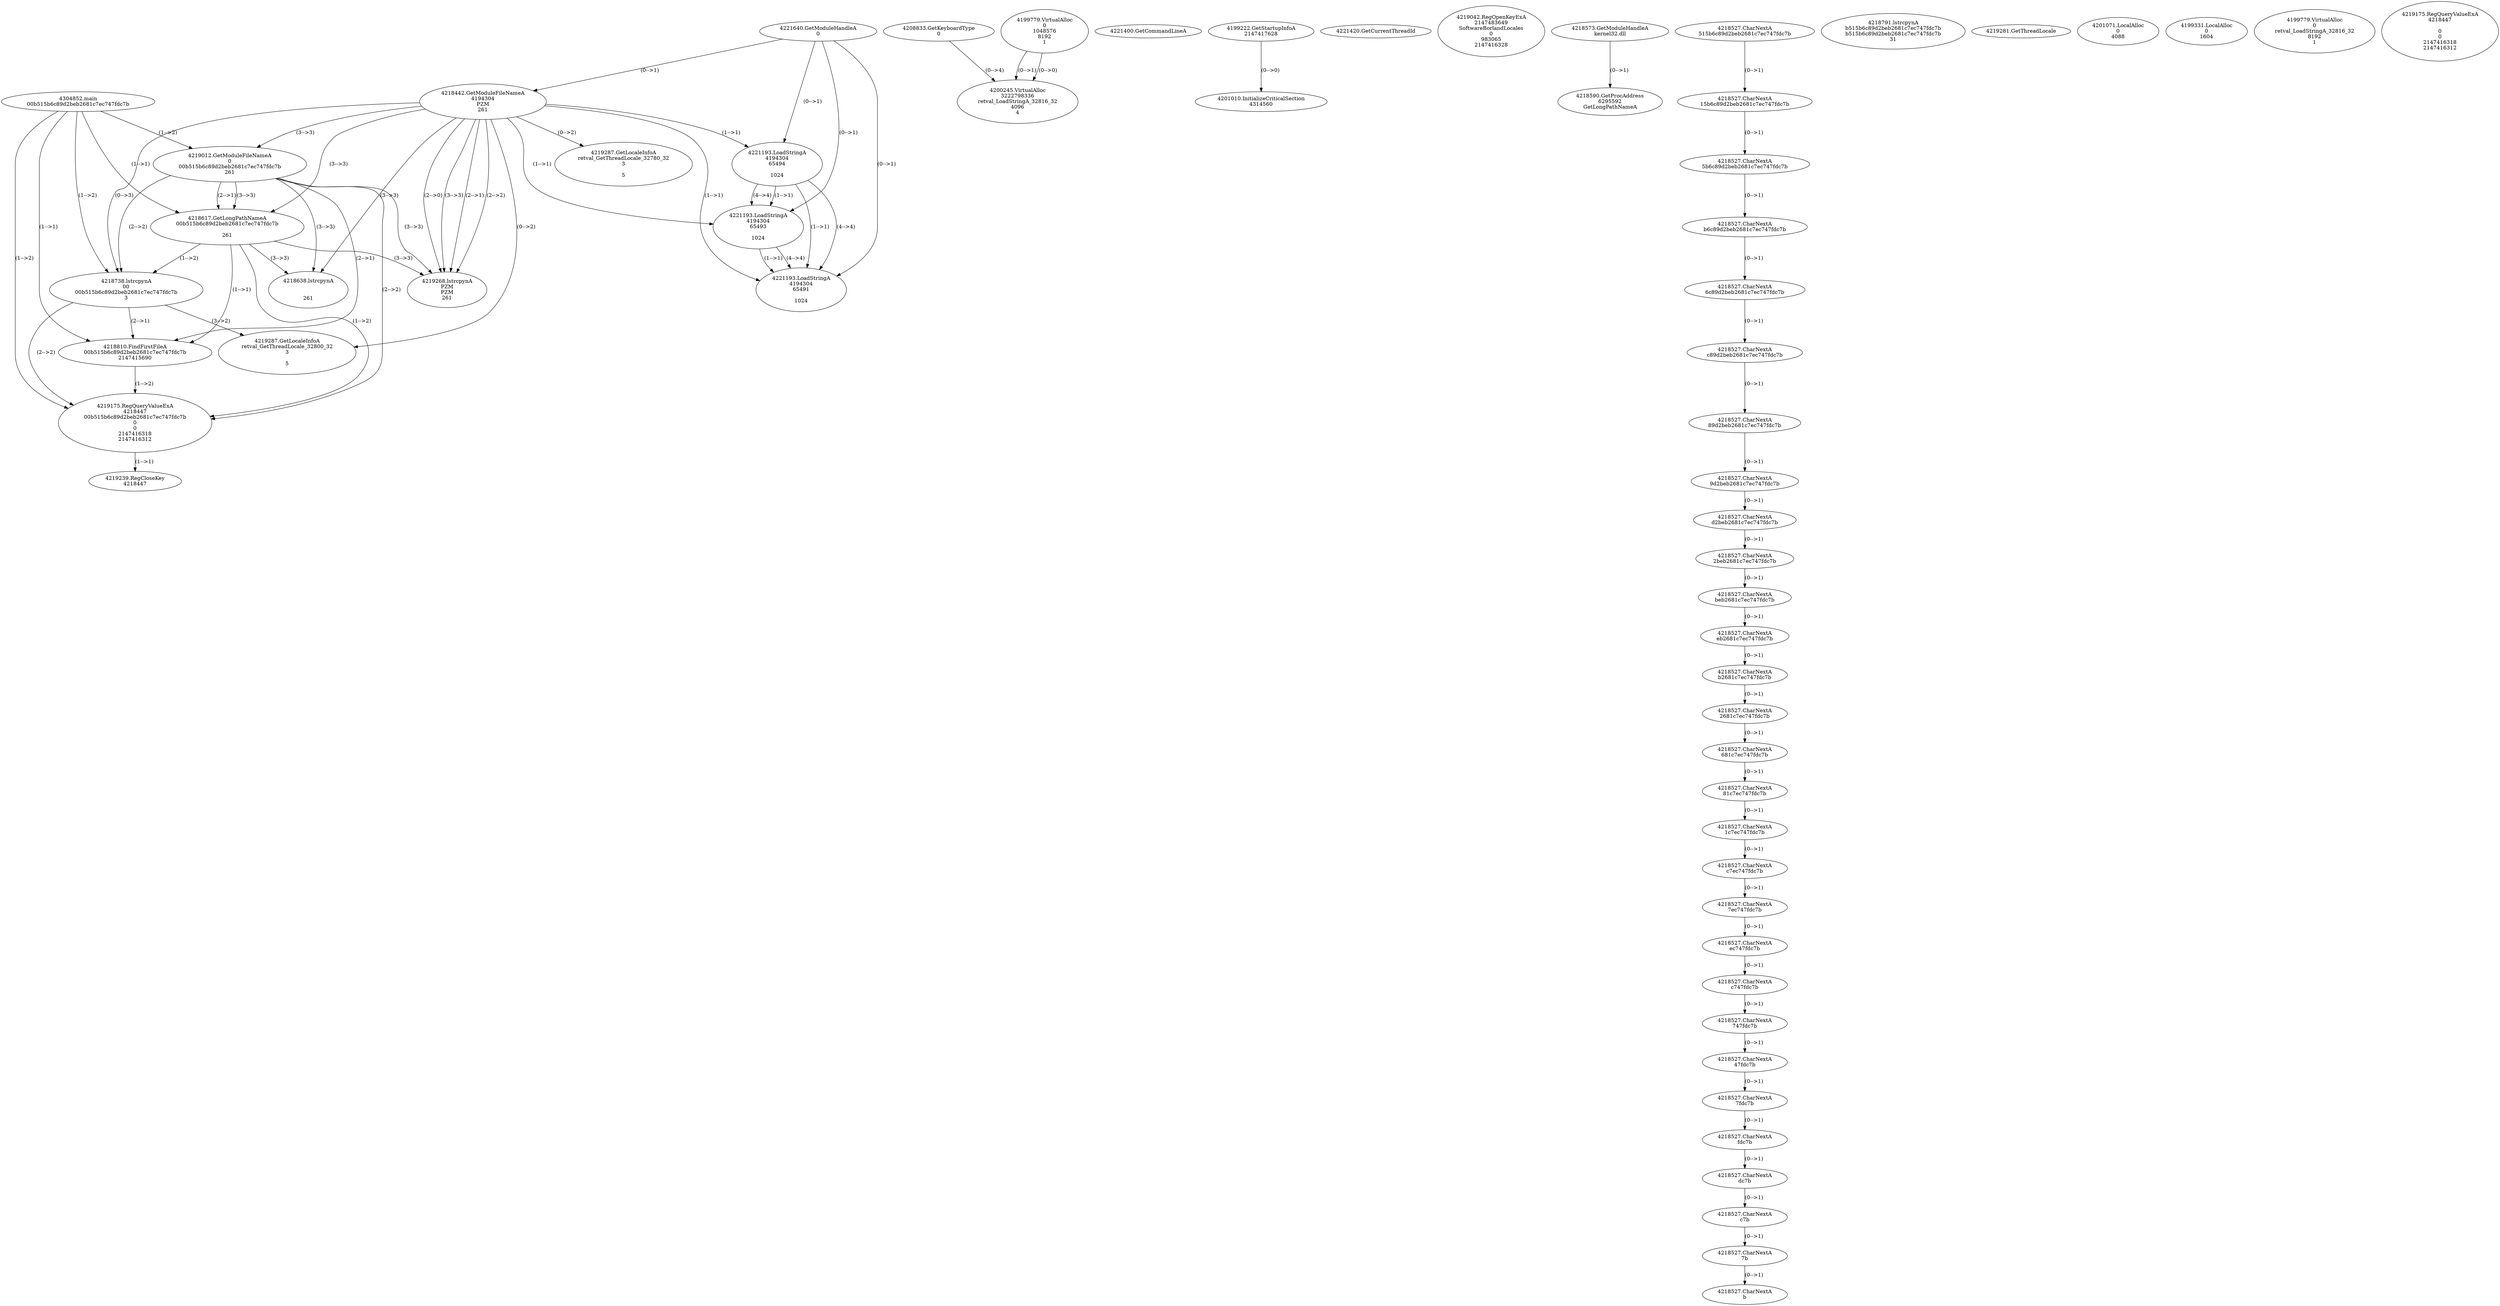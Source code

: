// Global SCDG with merge call
digraph {
	0 [label="4304852.main
00b515b6c89d2beb2681c7ec747fdc7b"]
	1 [label="4221640.GetModuleHandleA
0"]
	2 [label="4208833.GetKeyboardType
0"]
	3 [label="4221400.GetCommandLineA
"]
	4 [label="4199222.GetStartupInfoA
2147417628"]
	5 [label="4221420.GetCurrentThreadId
"]
	6 [label="4218442.GetModuleFileNameA
4194304
PZM
261"]
	1 -> 6 [label="(0-->1)"]
	7 [label="4219012.GetModuleFileNameA
0
00b515b6c89d2beb2681c7ec747fdc7b
261"]
	0 -> 7 [label="(1-->2)"]
	6 -> 7 [label="(3-->3)"]
	8 [label="4219042.RegOpenKeyExA
2147483649
Software\Borland\Locales
0
983065
2147416328"]
	9 [label="4218573.GetModuleHandleA
kernel32.dll"]
	10 [label="4218590.GetProcAddress
6295592
GetLongPathNameA"]
	9 -> 10 [label="(0-->1)"]
	11 [label="4218617.GetLongPathNameA
00b515b6c89d2beb2681c7ec747fdc7b

261"]
	0 -> 11 [label="(1-->1)"]
	7 -> 11 [label="(2-->1)"]
	6 -> 11 [label="(3-->3)"]
	7 -> 11 [label="(3-->3)"]
	12 [label="4218738.lstrcpynA
00
00b515b6c89d2beb2681c7ec747fdc7b
3"]
	0 -> 12 [label="(1-->2)"]
	7 -> 12 [label="(2-->2)"]
	11 -> 12 [label="(1-->2)"]
	6 -> 12 [label="(0-->3)"]
	13 [label="4218527.CharNextA
515b6c89d2beb2681c7ec747fdc7b"]
	14 [label="4218527.CharNextA
15b6c89d2beb2681c7ec747fdc7b"]
	13 -> 14 [label="(0-->1)"]
	15 [label="4218527.CharNextA
5b6c89d2beb2681c7ec747fdc7b"]
	14 -> 15 [label="(0-->1)"]
	16 [label="4218527.CharNextA
b6c89d2beb2681c7ec747fdc7b"]
	15 -> 16 [label="(0-->1)"]
	17 [label="4218527.CharNextA
6c89d2beb2681c7ec747fdc7b"]
	16 -> 17 [label="(0-->1)"]
	18 [label="4218527.CharNextA
c89d2beb2681c7ec747fdc7b"]
	17 -> 18 [label="(0-->1)"]
	19 [label="4218527.CharNextA
89d2beb2681c7ec747fdc7b"]
	18 -> 19 [label="(0-->1)"]
	20 [label="4218527.CharNextA
9d2beb2681c7ec747fdc7b"]
	19 -> 20 [label="(0-->1)"]
	21 [label="4218527.CharNextA
d2beb2681c7ec747fdc7b"]
	20 -> 21 [label="(0-->1)"]
	22 [label="4218527.CharNextA
2beb2681c7ec747fdc7b"]
	21 -> 22 [label="(0-->1)"]
	23 [label="4218527.CharNextA
beb2681c7ec747fdc7b"]
	22 -> 23 [label="(0-->1)"]
	24 [label="4218527.CharNextA
eb2681c7ec747fdc7b"]
	23 -> 24 [label="(0-->1)"]
	25 [label="4218527.CharNextA
b2681c7ec747fdc7b"]
	24 -> 25 [label="(0-->1)"]
	26 [label="4218527.CharNextA
2681c7ec747fdc7b"]
	25 -> 26 [label="(0-->1)"]
	27 [label="4218527.CharNextA
681c7ec747fdc7b"]
	26 -> 27 [label="(0-->1)"]
	28 [label="4218527.CharNextA
81c7ec747fdc7b"]
	27 -> 28 [label="(0-->1)"]
	29 [label="4218527.CharNextA
1c7ec747fdc7b"]
	28 -> 29 [label="(0-->1)"]
	30 [label="4218527.CharNextA
c7ec747fdc7b"]
	29 -> 30 [label="(0-->1)"]
	31 [label="4218527.CharNextA
7ec747fdc7b"]
	30 -> 31 [label="(0-->1)"]
	32 [label="4218527.CharNextA
ec747fdc7b"]
	31 -> 32 [label="(0-->1)"]
	33 [label="4218527.CharNextA
c747fdc7b"]
	32 -> 33 [label="(0-->1)"]
	34 [label="4218527.CharNextA
747fdc7b"]
	33 -> 34 [label="(0-->1)"]
	35 [label="4218527.CharNextA
47fdc7b"]
	34 -> 35 [label="(0-->1)"]
	36 [label="4218527.CharNextA
7fdc7b"]
	35 -> 36 [label="(0-->1)"]
	37 [label="4218527.CharNextA
fdc7b"]
	36 -> 37 [label="(0-->1)"]
	38 [label="4218527.CharNextA
dc7b"]
	37 -> 38 [label="(0-->1)"]
	39 [label="4218527.CharNextA
c7b"]
	38 -> 39 [label="(0-->1)"]
	40 [label="4218527.CharNextA
7b"]
	39 -> 40 [label="(0-->1)"]
	41 [label="4218527.CharNextA
b"]
	40 -> 41 [label="(0-->1)"]
	42 [label="4218791.lstrcpynA
b515b6c89d2beb2681c7ec747fdc7b
b515b6c89d2beb2681c7ec747fdc7b
31"]
	43 [label="4218810.FindFirstFileA
00b515b6c89d2beb2681c7ec747fdc7b
2147415690"]
	0 -> 43 [label="(1-->1)"]
	7 -> 43 [label="(2-->1)"]
	11 -> 43 [label="(1-->1)"]
	12 -> 43 [label="(2-->1)"]
	44 [label="4219175.RegQueryValueExA
4218447
00b515b6c89d2beb2681c7ec747fdc7b
0
0
2147416318
2147416312"]
	0 -> 44 [label="(1-->2)"]
	7 -> 44 [label="(2-->2)"]
	11 -> 44 [label="(1-->2)"]
	12 -> 44 [label="(2-->2)"]
	43 -> 44 [label="(1-->2)"]
	45 [label="4219239.RegCloseKey
4218447"]
	44 -> 45 [label="(1-->1)"]
	46 [label="4219268.lstrcpynA
PZM
PZM
261"]
	6 -> 46 [label="(2-->1)"]
	6 -> 46 [label="(2-->2)"]
	6 -> 46 [label="(3-->3)"]
	7 -> 46 [label="(3-->3)"]
	11 -> 46 [label="(3-->3)"]
	6 -> 46 [label="(2-->0)"]
	47 [label="4219281.GetThreadLocale
"]
	48 [label="4219287.GetLocaleInfoA
retval_GetThreadLocale_32800_32
3

5"]
	6 -> 48 [label="(0-->2)"]
	12 -> 48 [label="(3-->2)"]
	49 [label="4221193.LoadStringA
4194304
65494

1024"]
	1 -> 49 [label="(0-->1)"]
	6 -> 49 [label="(1-->1)"]
	50 [label="4221193.LoadStringA
4194304
65493

1024"]
	1 -> 50 [label="(0-->1)"]
	6 -> 50 [label="(1-->1)"]
	49 -> 50 [label="(1-->1)"]
	49 -> 50 [label="(4-->4)"]
	51 [label="4221193.LoadStringA
4194304
65491

1024"]
	1 -> 51 [label="(0-->1)"]
	6 -> 51 [label="(1-->1)"]
	49 -> 51 [label="(1-->1)"]
	50 -> 51 [label="(1-->1)"]
	49 -> 51 [label="(4-->4)"]
	50 -> 51 [label="(4-->4)"]
	52 [label="4201010.InitializeCriticalSection
4314560"]
	4 -> 52 [label="(0-->0)"]
	53 [label="4201071.LocalAlloc
0
4088"]
	54 [label="4199779.VirtualAlloc
0
1048576
8192
1"]
	55 [label="4199331.LocalAlloc
0
1604"]
	56 [label="4200245.VirtualAlloc
3222798336
retval_LoadStringA_32816_32
4096
4"]
	54 -> 56 [label="(0-->1)"]
	2 -> 56 [label="(0-->4)"]
	54 -> 56 [label="(0-->0)"]
	57 [label="4199779.VirtualAlloc
0
retval_LoadStringA_32816_32
8192
1"]
	58 [label="4218638.lstrcpynA


261"]
	6 -> 58 [label="(3-->3)"]
	7 -> 58 [label="(3-->3)"]
	11 -> 58 [label="(3-->3)"]
	59 [label="4219175.RegQueryValueExA
4218447

0
0
2147416318
2147416312"]
	60 [label="4219287.GetLocaleInfoA
retval_GetThreadLocale_32780_32
3

5"]
	6 -> 60 [label="(0-->2)"]
}
